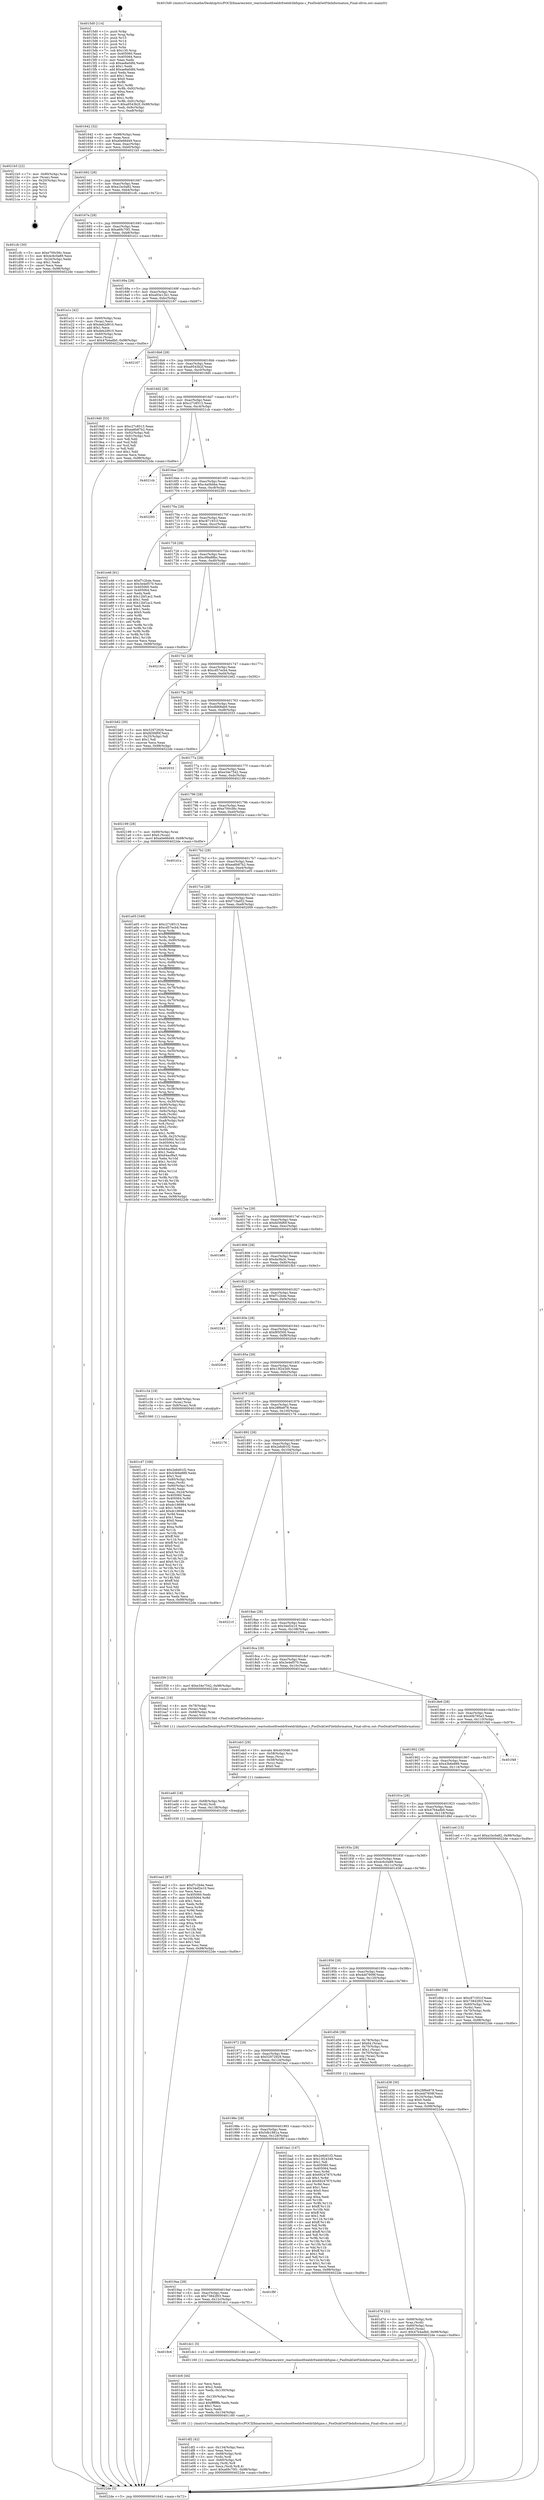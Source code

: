 digraph "0x4015d0" {
  label = "0x4015d0 (/mnt/c/Users/mathe/Desktop/tcc/POCII/binaries/extr_reactosbootfreeldrfreeldrlibfspxe.c_PxeDiskGetFileInformation_Final-ollvm.out::main(0))"
  labelloc = "t"
  node[shape=record]

  Entry [label="",width=0.3,height=0.3,shape=circle,fillcolor=black,style=filled]
  "0x401642" [label="{
     0x401642 [32]\l
     | [instrs]\l
     &nbsp;&nbsp;0x401642 \<+6\>: mov -0x98(%rbp),%eax\l
     &nbsp;&nbsp;0x401648 \<+2\>: mov %eax,%ecx\l
     &nbsp;&nbsp;0x40164a \<+6\>: sub $0xa0e66d49,%ecx\l
     &nbsp;&nbsp;0x401650 \<+6\>: mov %eax,-0xac(%rbp)\l
     &nbsp;&nbsp;0x401656 \<+6\>: mov %ecx,-0xb0(%rbp)\l
     &nbsp;&nbsp;0x40165c \<+6\>: je 00000000004021b5 \<main+0xbe5\>\l
  }"]
  "0x4021b5" [label="{
     0x4021b5 [22]\l
     | [instrs]\l
     &nbsp;&nbsp;0x4021b5 \<+7\>: mov -0x90(%rbp),%rax\l
     &nbsp;&nbsp;0x4021bc \<+2\>: mov (%rax),%eax\l
     &nbsp;&nbsp;0x4021be \<+4\>: lea -0x20(%rbp),%rsp\l
     &nbsp;&nbsp;0x4021c2 \<+1\>: pop %rbx\l
     &nbsp;&nbsp;0x4021c3 \<+2\>: pop %r12\l
     &nbsp;&nbsp;0x4021c5 \<+2\>: pop %r14\l
     &nbsp;&nbsp;0x4021c7 \<+2\>: pop %r15\l
     &nbsp;&nbsp;0x4021c9 \<+1\>: pop %rbp\l
     &nbsp;&nbsp;0x4021ca \<+1\>: ret\l
  }"]
  "0x401662" [label="{
     0x401662 [28]\l
     | [instrs]\l
     &nbsp;&nbsp;0x401662 \<+5\>: jmp 0000000000401667 \<main+0x97\>\l
     &nbsp;&nbsp;0x401667 \<+6\>: mov -0xac(%rbp),%eax\l
     &nbsp;&nbsp;0x40166d \<+5\>: sub $0xa1bc0a82,%eax\l
     &nbsp;&nbsp;0x401672 \<+6\>: mov %eax,-0xb4(%rbp)\l
     &nbsp;&nbsp;0x401678 \<+6\>: je 0000000000401cfc \<main+0x72c\>\l
  }"]
  Exit [label="",width=0.3,height=0.3,shape=circle,fillcolor=black,style=filled,peripheries=2]
  "0x401cfc" [label="{
     0x401cfc [30]\l
     | [instrs]\l
     &nbsp;&nbsp;0x401cfc \<+5\>: mov $0xe700c56c,%eax\l
     &nbsp;&nbsp;0x401d01 \<+5\>: mov $0x4c6c0a89,%ecx\l
     &nbsp;&nbsp;0x401d06 \<+3\>: mov -0x24(%rbp),%edx\l
     &nbsp;&nbsp;0x401d09 \<+3\>: cmp $0x1,%edx\l
     &nbsp;&nbsp;0x401d0c \<+3\>: cmovl %ecx,%eax\l
     &nbsp;&nbsp;0x401d0f \<+6\>: mov %eax,-0x98(%rbp)\l
     &nbsp;&nbsp;0x401d15 \<+5\>: jmp 00000000004022de \<main+0xd0e\>\l
  }"]
  "0x40167e" [label="{
     0x40167e [28]\l
     | [instrs]\l
     &nbsp;&nbsp;0x40167e \<+5\>: jmp 0000000000401683 \<main+0xb3\>\l
     &nbsp;&nbsp;0x401683 \<+6\>: mov -0xac(%rbp),%eax\l
     &nbsp;&nbsp;0x401689 \<+5\>: sub $0xa69c70f1,%eax\l
     &nbsp;&nbsp;0x40168e \<+6\>: mov %eax,-0xb8(%rbp)\l
     &nbsp;&nbsp;0x401694 \<+6\>: je 0000000000401e1c \<main+0x84c\>\l
  }"]
  "0x401ee2" [label="{
     0x401ee2 [87]\l
     | [instrs]\l
     &nbsp;&nbsp;0x401ee2 \<+5\>: mov $0xf7c2b4e,%eax\l
     &nbsp;&nbsp;0x401ee7 \<+5\>: mov $0x34ef2e10,%esi\l
     &nbsp;&nbsp;0x401eec \<+2\>: xor %ecx,%ecx\l
     &nbsp;&nbsp;0x401eee \<+7\>: mov 0x405060,%edx\l
     &nbsp;&nbsp;0x401ef5 \<+8\>: mov 0x405064,%r8d\l
     &nbsp;&nbsp;0x401efd \<+3\>: sub $0x1,%ecx\l
     &nbsp;&nbsp;0x401f00 \<+3\>: mov %edx,%r9d\l
     &nbsp;&nbsp;0x401f03 \<+3\>: add %ecx,%r9d\l
     &nbsp;&nbsp;0x401f06 \<+4\>: imul %r9d,%edx\l
     &nbsp;&nbsp;0x401f0a \<+3\>: and $0x1,%edx\l
     &nbsp;&nbsp;0x401f0d \<+3\>: cmp $0x0,%edx\l
     &nbsp;&nbsp;0x401f10 \<+4\>: sete %r10b\l
     &nbsp;&nbsp;0x401f14 \<+4\>: cmp $0xa,%r8d\l
     &nbsp;&nbsp;0x401f18 \<+4\>: setl %r11b\l
     &nbsp;&nbsp;0x401f1c \<+3\>: mov %r10b,%bl\l
     &nbsp;&nbsp;0x401f1f \<+3\>: and %r11b,%bl\l
     &nbsp;&nbsp;0x401f22 \<+3\>: xor %r11b,%r10b\l
     &nbsp;&nbsp;0x401f25 \<+3\>: or %r10b,%bl\l
     &nbsp;&nbsp;0x401f28 \<+3\>: test $0x1,%bl\l
     &nbsp;&nbsp;0x401f2b \<+3\>: cmovne %esi,%eax\l
     &nbsp;&nbsp;0x401f2e \<+6\>: mov %eax,-0x98(%rbp)\l
     &nbsp;&nbsp;0x401f34 \<+5\>: jmp 00000000004022de \<main+0xd0e\>\l
  }"]
  "0x401e1c" [label="{
     0x401e1c [42]\l
     | [instrs]\l
     &nbsp;&nbsp;0x401e1c \<+4\>: mov -0x60(%rbp),%rax\l
     &nbsp;&nbsp;0x401e20 \<+2\>: mov (%rax),%ecx\l
     &nbsp;&nbsp;0x401e22 \<+6\>: sub $0xdeb2d910,%ecx\l
     &nbsp;&nbsp;0x401e28 \<+3\>: add $0x1,%ecx\l
     &nbsp;&nbsp;0x401e2b \<+6\>: add $0xdeb2d910,%ecx\l
     &nbsp;&nbsp;0x401e31 \<+4\>: mov -0x60(%rbp),%rax\l
     &nbsp;&nbsp;0x401e35 \<+2\>: mov %ecx,(%rax)\l
     &nbsp;&nbsp;0x401e37 \<+10\>: movl $0x47b4adb0,-0x98(%rbp)\l
     &nbsp;&nbsp;0x401e41 \<+5\>: jmp 00000000004022de \<main+0xd0e\>\l
  }"]
  "0x40169a" [label="{
     0x40169a [28]\l
     | [instrs]\l
     &nbsp;&nbsp;0x40169a \<+5\>: jmp 000000000040169f \<main+0xcf\>\l
     &nbsp;&nbsp;0x40169f \<+6\>: mov -0xac(%rbp),%eax\l
     &nbsp;&nbsp;0x4016a5 \<+5\>: sub $0xa93e12b1,%eax\l
     &nbsp;&nbsp;0x4016aa \<+6\>: mov %eax,-0xbc(%rbp)\l
     &nbsp;&nbsp;0x4016b0 \<+6\>: je 0000000000402167 \<main+0xb97\>\l
  }"]
  "0x401ed0" [label="{
     0x401ed0 [18]\l
     | [instrs]\l
     &nbsp;&nbsp;0x401ed0 \<+4\>: mov -0x68(%rbp),%rdi\l
     &nbsp;&nbsp;0x401ed4 \<+3\>: mov (%rdi),%rdi\l
     &nbsp;&nbsp;0x401ed7 \<+6\>: mov %eax,-0x138(%rbp)\l
     &nbsp;&nbsp;0x401edd \<+5\>: call 0000000000401030 \<free@plt\>\l
     | [calls]\l
     &nbsp;&nbsp;0x401030 \{1\} (unknown)\l
  }"]
  "0x402167" [label="{
     0x402167\l
  }", style=dashed]
  "0x4016b6" [label="{
     0x4016b6 [28]\l
     | [instrs]\l
     &nbsp;&nbsp;0x4016b6 \<+5\>: jmp 00000000004016bb \<main+0xeb\>\l
     &nbsp;&nbsp;0x4016bb \<+6\>: mov -0xac(%rbp),%eax\l
     &nbsp;&nbsp;0x4016c1 \<+5\>: sub $0xa9543b2f,%eax\l
     &nbsp;&nbsp;0x4016c6 \<+6\>: mov %eax,-0xc0(%rbp)\l
     &nbsp;&nbsp;0x4016cc \<+6\>: je 00000000004019d0 \<main+0x400\>\l
  }"]
  "0x401eb3" [label="{
     0x401eb3 [29]\l
     | [instrs]\l
     &nbsp;&nbsp;0x401eb3 \<+10\>: movabs $0x4030d6,%rdi\l
     &nbsp;&nbsp;0x401ebd \<+4\>: mov -0x58(%rbp),%rsi\l
     &nbsp;&nbsp;0x401ec1 \<+2\>: mov %eax,(%rsi)\l
     &nbsp;&nbsp;0x401ec3 \<+4\>: mov -0x58(%rbp),%rsi\l
     &nbsp;&nbsp;0x401ec7 \<+2\>: mov (%rsi),%esi\l
     &nbsp;&nbsp;0x401ec9 \<+2\>: mov $0x0,%al\l
     &nbsp;&nbsp;0x401ecb \<+5\>: call 0000000000401040 \<printf@plt\>\l
     | [calls]\l
     &nbsp;&nbsp;0x401040 \{1\} (unknown)\l
  }"]
  "0x4019d0" [label="{
     0x4019d0 [53]\l
     | [instrs]\l
     &nbsp;&nbsp;0x4019d0 \<+5\>: mov $0xc27c8513,%eax\l
     &nbsp;&nbsp;0x4019d5 \<+5\>: mov $0xea6b87b2,%ecx\l
     &nbsp;&nbsp;0x4019da \<+6\>: mov -0x92(%rbp),%dl\l
     &nbsp;&nbsp;0x4019e0 \<+7\>: mov -0x91(%rbp),%sil\l
     &nbsp;&nbsp;0x4019e7 \<+3\>: mov %dl,%dil\l
     &nbsp;&nbsp;0x4019ea \<+3\>: and %sil,%dil\l
     &nbsp;&nbsp;0x4019ed \<+3\>: xor %sil,%dl\l
     &nbsp;&nbsp;0x4019f0 \<+3\>: or %dl,%dil\l
     &nbsp;&nbsp;0x4019f3 \<+4\>: test $0x1,%dil\l
     &nbsp;&nbsp;0x4019f7 \<+3\>: cmovne %ecx,%eax\l
     &nbsp;&nbsp;0x4019fa \<+6\>: mov %eax,-0x98(%rbp)\l
     &nbsp;&nbsp;0x401a00 \<+5\>: jmp 00000000004022de \<main+0xd0e\>\l
  }"]
  "0x4016d2" [label="{
     0x4016d2 [28]\l
     | [instrs]\l
     &nbsp;&nbsp;0x4016d2 \<+5\>: jmp 00000000004016d7 \<main+0x107\>\l
     &nbsp;&nbsp;0x4016d7 \<+6\>: mov -0xac(%rbp),%eax\l
     &nbsp;&nbsp;0x4016dd \<+5\>: sub $0xc27c8513,%eax\l
     &nbsp;&nbsp;0x4016e2 \<+6\>: mov %eax,-0xc4(%rbp)\l
     &nbsp;&nbsp;0x4016e8 \<+6\>: je 00000000004021cb \<main+0xbfb\>\l
  }"]
  "0x4022de" [label="{
     0x4022de [5]\l
     | [instrs]\l
     &nbsp;&nbsp;0x4022de \<+5\>: jmp 0000000000401642 \<main+0x72\>\l
  }"]
  "0x4015d0" [label="{
     0x4015d0 [114]\l
     | [instrs]\l
     &nbsp;&nbsp;0x4015d0 \<+1\>: push %rbp\l
     &nbsp;&nbsp;0x4015d1 \<+3\>: mov %rsp,%rbp\l
     &nbsp;&nbsp;0x4015d4 \<+2\>: push %r15\l
     &nbsp;&nbsp;0x4015d6 \<+2\>: push %r14\l
     &nbsp;&nbsp;0x4015d8 \<+2\>: push %r12\l
     &nbsp;&nbsp;0x4015da \<+1\>: push %rbx\l
     &nbsp;&nbsp;0x4015db \<+7\>: sub $0x130,%rsp\l
     &nbsp;&nbsp;0x4015e2 \<+7\>: mov 0x405060,%eax\l
     &nbsp;&nbsp;0x4015e9 \<+7\>: mov 0x405064,%ecx\l
     &nbsp;&nbsp;0x4015f0 \<+2\>: mov %eax,%edx\l
     &nbsp;&nbsp;0x4015f2 \<+6\>: sub $0xae8a0dfd,%edx\l
     &nbsp;&nbsp;0x4015f8 \<+3\>: sub $0x1,%edx\l
     &nbsp;&nbsp;0x4015fb \<+6\>: add $0xae8a0dfd,%edx\l
     &nbsp;&nbsp;0x401601 \<+3\>: imul %edx,%eax\l
     &nbsp;&nbsp;0x401604 \<+3\>: and $0x1,%eax\l
     &nbsp;&nbsp;0x401607 \<+3\>: cmp $0x0,%eax\l
     &nbsp;&nbsp;0x40160a \<+4\>: sete %r8b\l
     &nbsp;&nbsp;0x40160e \<+4\>: and $0x1,%r8b\l
     &nbsp;&nbsp;0x401612 \<+7\>: mov %r8b,-0x92(%rbp)\l
     &nbsp;&nbsp;0x401619 \<+3\>: cmp $0xa,%ecx\l
     &nbsp;&nbsp;0x40161c \<+4\>: setl %r8b\l
     &nbsp;&nbsp;0x401620 \<+4\>: and $0x1,%r8b\l
     &nbsp;&nbsp;0x401624 \<+7\>: mov %r8b,-0x91(%rbp)\l
     &nbsp;&nbsp;0x40162b \<+10\>: movl $0xa9543b2f,-0x98(%rbp)\l
     &nbsp;&nbsp;0x401635 \<+6\>: mov %edi,-0x9c(%rbp)\l
     &nbsp;&nbsp;0x40163b \<+7\>: mov %rsi,-0xa8(%rbp)\l
  }"]
  "0x401df2" [label="{
     0x401df2 [42]\l
     | [instrs]\l
     &nbsp;&nbsp;0x401df2 \<+6\>: mov -0x134(%rbp),%ecx\l
     &nbsp;&nbsp;0x401df8 \<+3\>: imul %eax,%ecx\l
     &nbsp;&nbsp;0x401dfb \<+4\>: mov -0x68(%rbp),%rdi\l
     &nbsp;&nbsp;0x401dff \<+3\>: mov (%rdi),%rdi\l
     &nbsp;&nbsp;0x401e02 \<+4\>: mov -0x60(%rbp),%r8\l
     &nbsp;&nbsp;0x401e06 \<+3\>: movslq (%r8),%r8\l
     &nbsp;&nbsp;0x401e09 \<+4\>: mov %ecx,(%rdi,%r8,4)\l
     &nbsp;&nbsp;0x401e0d \<+10\>: movl $0xa69c70f1,-0x98(%rbp)\l
     &nbsp;&nbsp;0x401e17 \<+5\>: jmp 00000000004022de \<main+0xd0e\>\l
  }"]
  "0x4021cb" [label="{
     0x4021cb\l
  }", style=dashed]
  "0x4016ee" [label="{
     0x4016ee [28]\l
     | [instrs]\l
     &nbsp;&nbsp;0x4016ee \<+5\>: jmp 00000000004016f3 \<main+0x123\>\l
     &nbsp;&nbsp;0x4016f3 \<+6\>: mov -0xac(%rbp),%eax\l
     &nbsp;&nbsp;0x4016f9 \<+5\>: sub $0xc4a0bbbe,%eax\l
     &nbsp;&nbsp;0x4016fe \<+6\>: mov %eax,-0xc8(%rbp)\l
     &nbsp;&nbsp;0x401704 \<+6\>: je 0000000000402293 \<main+0xcc3\>\l
  }"]
  "0x401dc6" [label="{
     0x401dc6 [44]\l
     | [instrs]\l
     &nbsp;&nbsp;0x401dc6 \<+2\>: xor %ecx,%ecx\l
     &nbsp;&nbsp;0x401dc8 \<+5\>: mov $0x2,%edx\l
     &nbsp;&nbsp;0x401dcd \<+6\>: mov %edx,-0x130(%rbp)\l
     &nbsp;&nbsp;0x401dd3 \<+1\>: cltd\l
     &nbsp;&nbsp;0x401dd4 \<+6\>: mov -0x130(%rbp),%esi\l
     &nbsp;&nbsp;0x401dda \<+2\>: idiv %esi\l
     &nbsp;&nbsp;0x401ddc \<+6\>: imul $0xfffffffe,%edx,%edx\l
     &nbsp;&nbsp;0x401de2 \<+3\>: sub $0x1,%ecx\l
     &nbsp;&nbsp;0x401de5 \<+2\>: sub %ecx,%edx\l
     &nbsp;&nbsp;0x401de7 \<+6\>: mov %edx,-0x134(%rbp)\l
     &nbsp;&nbsp;0x401ded \<+5\>: call 0000000000401160 \<next_i\>\l
     | [calls]\l
     &nbsp;&nbsp;0x401160 \{1\} (/mnt/c/Users/mathe/Desktop/tcc/POCII/binaries/extr_reactosbootfreeldrfreeldrlibfspxe.c_PxeDiskGetFileInformation_Final-ollvm.out::next_i)\l
  }"]
  "0x402293" [label="{
     0x402293\l
  }", style=dashed]
  "0x40170a" [label="{
     0x40170a [28]\l
     | [instrs]\l
     &nbsp;&nbsp;0x40170a \<+5\>: jmp 000000000040170f \<main+0x13f\>\l
     &nbsp;&nbsp;0x40170f \<+6\>: mov -0xac(%rbp),%eax\l
     &nbsp;&nbsp;0x401715 \<+5\>: sub $0xc871931f,%eax\l
     &nbsp;&nbsp;0x40171a \<+6\>: mov %eax,-0xcc(%rbp)\l
     &nbsp;&nbsp;0x401720 \<+6\>: je 0000000000401e46 \<main+0x876\>\l
  }"]
  "0x4019c6" [label="{
     0x4019c6\l
  }", style=dashed]
  "0x401e46" [label="{
     0x401e46 [91]\l
     | [instrs]\l
     &nbsp;&nbsp;0x401e46 \<+5\>: mov $0xf7c2b4e,%eax\l
     &nbsp;&nbsp;0x401e4b \<+5\>: mov $0x3e4ef570,%ecx\l
     &nbsp;&nbsp;0x401e50 \<+7\>: mov 0x405060,%edx\l
     &nbsp;&nbsp;0x401e57 \<+7\>: mov 0x405064,%esi\l
     &nbsp;&nbsp;0x401e5e \<+2\>: mov %edx,%edi\l
     &nbsp;&nbsp;0x401e60 \<+6\>: add $0x12bf1ac2,%edi\l
     &nbsp;&nbsp;0x401e66 \<+3\>: sub $0x1,%edi\l
     &nbsp;&nbsp;0x401e69 \<+6\>: sub $0x12bf1ac2,%edi\l
     &nbsp;&nbsp;0x401e6f \<+3\>: imul %edi,%edx\l
     &nbsp;&nbsp;0x401e72 \<+3\>: and $0x1,%edx\l
     &nbsp;&nbsp;0x401e75 \<+3\>: cmp $0x0,%edx\l
     &nbsp;&nbsp;0x401e78 \<+4\>: sete %r8b\l
     &nbsp;&nbsp;0x401e7c \<+3\>: cmp $0xa,%esi\l
     &nbsp;&nbsp;0x401e7f \<+4\>: setl %r9b\l
     &nbsp;&nbsp;0x401e83 \<+3\>: mov %r8b,%r10b\l
     &nbsp;&nbsp;0x401e86 \<+3\>: and %r9b,%r10b\l
     &nbsp;&nbsp;0x401e89 \<+3\>: xor %r9b,%r8b\l
     &nbsp;&nbsp;0x401e8c \<+3\>: or %r8b,%r10b\l
     &nbsp;&nbsp;0x401e8f \<+4\>: test $0x1,%r10b\l
     &nbsp;&nbsp;0x401e93 \<+3\>: cmovne %ecx,%eax\l
     &nbsp;&nbsp;0x401e96 \<+6\>: mov %eax,-0x98(%rbp)\l
     &nbsp;&nbsp;0x401e9c \<+5\>: jmp 00000000004022de \<main+0xd0e\>\l
  }"]
  "0x401726" [label="{
     0x401726 [28]\l
     | [instrs]\l
     &nbsp;&nbsp;0x401726 \<+5\>: jmp 000000000040172b \<main+0x15b\>\l
     &nbsp;&nbsp;0x40172b \<+6\>: mov -0xac(%rbp),%eax\l
     &nbsp;&nbsp;0x401731 \<+5\>: sub $0xc99a88bc,%eax\l
     &nbsp;&nbsp;0x401736 \<+6\>: mov %eax,-0xd0(%rbp)\l
     &nbsp;&nbsp;0x40173c \<+6\>: je 0000000000402185 \<main+0xbb5\>\l
  }"]
  "0x401dc1" [label="{
     0x401dc1 [5]\l
     | [instrs]\l
     &nbsp;&nbsp;0x401dc1 \<+5\>: call 0000000000401160 \<next_i\>\l
     | [calls]\l
     &nbsp;&nbsp;0x401160 \{1\} (/mnt/c/Users/mathe/Desktop/tcc/POCII/binaries/extr_reactosbootfreeldrfreeldrlibfspxe.c_PxeDiskGetFileInformation_Final-ollvm.out::next_i)\l
  }"]
  "0x402185" [label="{
     0x402185\l
  }", style=dashed]
  "0x401742" [label="{
     0x401742 [28]\l
     | [instrs]\l
     &nbsp;&nbsp;0x401742 \<+5\>: jmp 0000000000401747 \<main+0x177\>\l
     &nbsp;&nbsp;0x401747 \<+6\>: mov -0xac(%rbp),%eax\l
     &nbsp;&nbsp;0x40174d \<+5\>: sub $0xcd57ecb4,%eax\l
     &nbsp;&nbsp;0x401752 \<+6\>: mov %eax,-0xd4(%rbp)\l
     &nbsp;&nbsp;0x401758 \<+6\>: je 0000000000401b62 \<main+0x592\>\l
  }"]
  "0x4019aa" [label="{
     0x4019aa [28]\l
     | [instrs]\l
     &nbsp;&nbsp;0x4019aa \<+5\>: jmp 00000000004019af \<main+0x3df\>\l
     &nbsp;&nbsp;0x4019af \<+6\>: mov -0xac(%rbp),%eax\l
     &nbsp;&nbsp;0x4019b5 \<+5\>: sub $0x73842f03,%eax\l
     &nbsp;&nbsp;0x4019ba \<+6\>: mov %eax,-0x12c(%rbp)\l
     &nbsp;&nbsp;0x4019c0 \<+6\>: je 0000000000401dc1 \<main+0x7f1\>\l
  }"]
  "0x401b62" [label="{
     0x401b62 [30]\l
     | [instrs]\l
     &nbsp;&nbsp;0x401b62 \<+5\>: mov $0x52972929,%eax\l
     &nbsp;&nbsp;0x401b67 \<+5\>: mov $0xfd3fdf0f,%ecx\l
     &nbsp;&nbsp;0x401b6c \<+3\>: mov -0x25(%rbp),%dl\l
     &nbsp;&nbsp;0x401b6f \<+3\>: test $0x1,%dl\l
     &nbsp;&nbsp;0x401b72 \<+3\>: cmovne %ecx,%eax\l
     &nbsp;&nbsp;0x401b75 \<+6\>: mov %eax,-0x98(%rbp)\l
     &nbsp;&nbsp;0x401b7b \<+5\>: jmp 00000000004022de \<main+0xd0e\>\l
  }"]
  "0x40175e" [label="{
     0x40175e [28]\l
     | [instrs]\l
     &nbsp;&nbsp;0x40175e \<+5\>: jmp 0000000000401763 \<main+0x193\>\l
     &nbsp;&nbsp;0x401763 \<+6\>: mov -0xac(%rbp),%eax\l
     &nbsp;&nbsp;0x401769 \<+5\>: sub $0xdfd68ab9,%eax\l
     &nbsp;&nbsp;0x40176e \<+6\>: mov %eax,-0xd8(%rbp)\l
     &nbsp;&nbsp;0x401774 \<+6\>: je 0000000000402033 \<main+0xa63\>\l
  }"]
  "0x401f8f" [label="{
     0x401f8f\l
  }", style=dashed]
  "0x402033" [label="{
     0x402033\l
  }", style=dashed]
  "0x40177a" [label="{
     0x40177a [28]\l
     | [instrs]\l
     &nbsp;&nbsp;0x40177a \<+5\>: jmp 000000000040177f \<main+0x1af\>\l
     &nbsp;&nbsp;0x40177f \<+6\>: mov -0xac(%rbp),%eax\l
     &nbsp;&nbsp;0x401785 \<+5\>: sub $0xe34e7542,%eax\l
     &nbsp;&nbsp;0x40178a \<+6\>: mov %eax,-0xdc(%rbp)\l
     &nbsp;&nbsp;0x401790 \<+6\>: je 0000000000402199 \<main+0xbc9\>\l
  }"]
  "0x401d7d" [label="{
     0x401d7d [32]\l
     | [instrs]\l
     &nbsp;&nbsp;0x401d7d \<+4\>: mov -0x68(%rbp),%rdi\l
     &nbsp;&nbsp;0x401d81 \<+3\>: mov %rax,(%rdi)\l
     &nbsp;&nbsp;0x401d84 \<+4\>: mov -0x60(%rbp),%rax\l
     &nbsp;&nbsp;0x401d88 \<+6\>: movl $0x0,(%rax)\l
     &nbsp;&nbsp;0x401d8e \<+10\>: movl $0x47b4adb0,-0x98(%rbp)\l
     &nbsp;&nbsp;0x401d98 \<+5\>: jmp 00000000004022de \<main+0xd0e\>\l
  }"]
  "0x402199" [label="{
     0x402199 [28]\l
     | [instrs]\l
     &nbsp;&nbsp;0x402199 \<+7\>: mov -0x90(%rbp),%rax\l
     &nbsp;&nbsp;0x4021a0 \<+6\>: movl $0x0,(%rax)\l
     &nbsp;&nbsp;0x4021a6 \<+10\>: movl $0xa0e66d49,-0x98(%rbp)\l
     &nbsp;&nbsp;0x4021b0 \<+5\>: jmp 00000000004022de \<main+0xd0e\>\l
  }"]
  "0x401796" [label="{
     0x401796 [28]\l
     | [instrs]\l
     &nbsp;&nbsp;0x401796 \<+5\>: jmp 000000000040179b \<main+0x1cb\>\l
     &nbsp;&nbsp;0x40179b \<+6\>: mov -0xac(%rbp),%eax\l
     &nbsp;&nbsp;0x4017a1 \<+5\>: sub $0xe700c56c,%eax\l
     &nbsp;&nbsp;0x4017a6 \<+6\>: mov %eax,-0xe0(%rbp)\l
     &nbsp;&nbsp;0x4017ac \<+6\>: je 0000000000401d1a \<main+0x74a\>\l
  }"]
  "0x401c47" [label="{
     0x401c47 [166]\l
     | [instrs]\l
     &nbsp;&nbsp;0x401c47 \<+5\>: mov $0x2e6d01f2,%ecx\l
     &nbsp;&nbsp;0x401c4c \<+5\>: mov $0x43b6e889,%edx\l
     &nbsp;&nbsp;0x401c51 \<+3\>: mov $0x1,%sil\l
     &nbsp;&nbsp;0x401c54 \<+4\>: mov -0x80(%rbp),%rdi\l
     &nbsp;&nbsp;0x401c58 \<+2\>: mov %eax,(%rdi)\l
     &nbsp;&nbsp;0x401c5a \<+4\>: mov -0x80(%rbp),%rdi\l
     &nbsp;&nbsp;0x401c5e \<+2\>: mov (%rdi),%eax\l
     &nbsp;&nbsp;0x401c60 \<+3\>: mov %eax,-0x24(%rbp)\l
     &nbsp;&nbsp;0x401c63 \<+7\>: mov 0x405060,%eax\l
     &nbsp;&nbsp;0x401c6a \<+8\>: mov 0x405064,%r8d\l
     &nbsp;&nbsp;0x401c72 \<+3\>: mov %eax,%r9d\l
     &nbsp;&nbsp;0x401c75 \<+7\>: sub $0xdc186984,%r9d\l
     &nbsp;&nbsp;0x401c7c \<+4\>: sub $0x1,%r9d\l
     &nbsp;&nbsp;0x401c80 \<+7\>: add $0xdc186984,%r9d\l
     &nbsp;&nbsp;0x401c87 \<+4\>: imul %r9d,%eax\l
     &nbsp;&nbsp;0x401c8b \<+3\>: and $0x1,%eax\l
     &nbsp;&nbsp;0x401c8e \<+3\>: cmp $0x0,%eax\l
     &nbsp;&nbsp;0x401c91 \<+4\>: sete %r10b\l
     &nbsp;&nbsp;0x401c95 \<+4\>: cmp $0xa,%r8d\l
     &nbsp;&nbsp;0x401c99 \<+4\>: setl %r11b\l
     &nbsp;&nbsp;0x401c9d \<+3\>: mov %r10b,%bl\l
     &nbsp;&nbsp;0x401ca0 \<+3\>: xor $0xff,%bl\l
     &nbsp;&nbsp;0x401ca3 \<+3\>: mov %r11b,%r14b\l
     &nbsp;&nbsp;0x401ca6 \<+4\>: xor $0xff,%r14b\l
     &nbsp;&nbsp;0x401caa \<+4\>: xor $0x0,%sil\l
     &nbsp;&nbsp;0x401cae \<+3\>: mov %bl,%r15b\l
     &nbsp;&nbsp;0x401cb1 \<+4\>: and $0x0,%r15b\l
     &nbsp;&nbsp;0x401cb5 \<+3\>: and %sil,%r10b\l
     &nbsp;&nbsp;0x401cb8 \<+3\>: mov %r14b,%r12b\l
     &nbsp;&nbsp;0x401cbb \<+4\>: and $0x0,%r12b\l
     &nbsp;&nbsp;0x401cbf \<+3\>: and %sil,%r11b\l
     &nbsp;&nbsp;0x401cc2 \<+3\>: or %r10b,%r15b\l
     &nbsp;&nbsp;0x401cc5 \<+3\>: or %r11b,%r12b\l
     &nbsp;&nbsp;0x401cc8 \<+3\>: xor %r12b,%r15b\l
     &nbsp;&nbsp;0x401ccb \<+3\>: or %r14b,%bl\l
     &nbsp;&nbsp;0x401cce \<+3\>: xor $0xff,%bl\l
     &nbsp;&nbsp;0x401cd1 \<+4\>: or $0x0,%sil\l
     &nbsp;&nbsp;0x401cd5 \<+3\>: and %sil,%bl\l
     &nbsp;&nbsp;0x401cd8 \<+3\>: or %bl,%r15b\l
     &nbsp;&nbsp;0x401cdb \<+4\>: test $0x1,%r15b\l
     &nbsp;&nbsp;0x401cdf \<+3\>: cmovne %edx,%ecx\l
     &nbsp;&nbsp;0x401ce2 \<+6\>: mov %ecx,-0x98(%rbp)\l
     &nbsp;&nbsp;0x401ce8 \<+5\>: jmp 00000000004022de \<main+0xd0e\>\l
  }"]
  "0x401d1a" [label="{
     0x401d1a\l
  }", style=dashed]
  "0x4017b2" [label="{
     0x4017b2 [28]\l
     | [instrs]\l
     &nbsp;&nbsp;0x4017b2 \<+5\>: jmp 00000000004017b7 \<main+0x1e7\>\l
     &nbsp;&nbsp;0x4017b7 \<+6\>: mov -0xac(%rbp),%eax\l
     &nbsp;&nbsp;0x4017bd \<+5\>: sub $0xea6b87b2,%eax\l
     &nbsp;&nbsp;0x4017c2 \<+6\>: mov %eax,-0xe4(%rbp)\l
     &nbsp;&nbsp;0x4017c8 \<+6\>: je 0000000000401a05 \<main+0x435\>\l
  }"]
  "0x40198e" [label="{
     0x40198e [28]\l
     | [instrs]\l
     &nbsp;&nbsp;0x40198e \<+5\>: jmp 0000000000401993 \<main+0x3c3\>\l
     &nbsp;&nbsp;0x401993 \<+6\>: mov -0xac(%rbp),%eax\l
     &nbsp;&nbsp;0x401999 \<+5\>: sub $0x5db1881a,%eax\l
     &nbsp;&nbsp;0x40199e \<+6\>: mov %eax,-0x128(%rbp)\l
     &nbsp;&nbsp;0x4019a4 \<+6\>: je 0000000000401f8f \<main+0x9bf\>\l
  }"]
  "0x401a05" [label="{
     0x401a05 [349]\l
     | [instrs]\l
     &nbsp;&nbsp;0x401a05 \<+5\>: mov $0xc27c8513,%eax\l
     &nbsp;&nbsp;0x401a0a \<+5\>: mov $0xcd57ecb4,%ecx\l
     &nbsp;&nbsp;0x401a0f \<+3\>: mov %rsp,%rdx\l
     &nbsp;&nbsp;0x401a12 \<+4\>: add $0xfffffffffffffff0,%rdx\l
     &nbsp;&nbsp;0x401a16 \<+3\>: mov %rdx,%rsp\l
     &nbsp;&nbsp;0x401a19 \<+7\>: mov %rdx,-0x90(%rbp)\l
     &nbsp;&nbsp;0x401a20 \<+3\>: mov %rsp,%rdx\l
     &nbsp;&nbsp;0x401a23 \<+4\>: add $0xfffffffffffffff0,%rdx\l
     &nbsp;&nbsp;0x401a27 \<+3\>: mov %rdx,%rsp\l
     &nbsp;&nbsp;0x401a2a \<+3\>: mov %rsp,%rsi\l
     &nbsp;&nbsp;0x401a2d \<+4\>: add $0xfffffffffffffff0,%rsi\l
     &nbsp;&nbsp;0x401a31 \<+3\>: mov %rsi,%rsp\l
     &nbsp;&nbsp;0x401a34 \<+7\>: mov %rsi,-0x88(%rbp)\l
     &nbsp;&nbsp;0x401a3b \<+3\>: mov %rsp,%rsi\l
     &nbsp;&nbsp;0x401a3e \<+4\>: add $0xfffffffffffffff0,%rsi\l
     &nbsp;&nbsp;0x401a42 \<+3\>: mov %rsi,%rsp\l
     &nbsp;&nbsp;0x401a45 \<+4\>: mov %rsi,-0x80(%rbp)\l
     &nbsp;&nbsp;0x401a49 \<+3\>: mov %rsp,%rsi\l
     &nbsp;&nbsp;0x401a4c \<+4\>: add $0xfffffffffffffff0,%rsi\l
     &nbsp;&nbsp;0x401a50 \<+3\>: mov %rsi,%rsp\l
     &nbsp;&nbsp;0x401a53 \<+4\>: mov %rsi,-0x78(%rbp)\l
     &nbsp;&nbsp;0x401a57 \<+3\>: mov %rsp,%rsi\l
     &nbsp;&nbsp;0x401a5a \<+4\>: add $0xfffffffffffffff0,%rsi\l
     &nbsp;&nbsp;0x401a5e \<+3\>: mov %rsi,%rsp\l
     &nbsp;&nbsp;0x401a61 \<+4\>: mov %rsi,-0x70(%rbp)\l
     &nbsp;&nbsp;0x401a65 \<+3\>: mov %rsp,%rsi\l
     &nbsp;&nbsp;0x401a68 \<+4\>: add $0xfffffffffffffff0,%rsi\l
     &nbsp;&nbsp;0x401a6c \<+3\>: mov %rsi,%rsp\l
     &nbsp;&nbsp;0x401a6f \<+4\>: mov %rsi,-0x68(%rbp)\l
     &nbsp;&nbsp;0x401a73 \<+3\>: mov %rsp,%rsi\l
     &nbsp;&nbsp;0x401a76 \<+4\>: add $0xfffffffffffffff0,%rsi\l
     &nbsp;&nbsp;0x401a7a \<+3\>: mov %rsi,%rsp\l
     &nbsp;&nbsp;0x401a7d \<+4\>: mov %rsi,-0x60(%rbp)\l
     &nbsp;&nbsp;0x401a81 \<+3\>: mov %rsp,%rsi\l
     &nbsp;&nbsp;0x401a84 \<+4\>: add $0xfffffffffffffff0,%rsi\l
     &nbsp;&nbsp;0x401a88 \<+3\>: mov %rsi,%rsp\l
     &nbsp;&nbsp;0x401a8b \<+4\>: mov %rsi,-0x58(%rbp)\l
     &nbsp;&nbsp;0x401a8f \<+3\>: mov %rsp,%rsi\l
     &nbsp;&nbsp;0x401a92 \<+4\>: add $0xfffffffffffffff0,%rsi\l
     &nbsp;&nbsp;0x401a96 \<+3\>: mov %rsi,%rsp\l
     &nbsp;&nbsp;0x401a99 \<+4\>: mov %rsi,-0x50(%rbp)\l
     &nbsp;&nbsp;0x401a9d \<+3\>: mov %rsp,%rsi\l
     &nbsp;&nbsp;0x401aa0 \<+4\>: add $0xfffffffffffffff0,%rsi\l
     &nbsp;&nbsp;0x401aa4 \<+3\>: mov %rsi,%rsp\l
     &nbsp;&nbsp;0x401aa7 \<+4\>: mov %rsi,-0x48(%rbp)\l
     &nbsp;&nbsp;0x401aab \<+3\>: mov %rsp,%rsi\l
     &nbsp;&nbsp;0x401aae \<+4\>: add $0xfffffffffffffff0,%rsi\l
     &nbsp;&nbsp;0x401ab2 \<+3\>: mov %rsi,%rsp\l
     &nbsp;&nbsp;0x401ab5 \<+4\>: mov %rsi,-0x40(%rbp)\l
     &nbsp;&nbsp;0x401ab9 \<+3\>: mov %rsp,%rsi\l
     &nbsp;&nbsp;0x401abc \<+4\>: add $0xfffffffffffffff0,%rsi\l
     &nbsp;&nbsp;0x401ac0 \<+3\>: mov %rsi,%rsp\l
     &nbsp;&nbsp;0x401ac3 \<+4\>: mov %rsi,-0x38(%rbp)\l
     &nbsp;&nbsp;0x401ac7 \<+3\>: mov %rsp,%rsi\l
     &nbsp;&nbsp;0x401aca \<+4\>: add $0xfffffffffffffff0,%rsi\l
     &nbsp;&nbsp;0x401ace \<+3\>: mov %rsi,%rsp\l
     &nbsp;&nbsp;0x401ad1 \<+4\>: mov %rsi,-0x30(%rbp)\l
     &nbsp;&nbsp;0x401ad5 \<+7\>: mov -0x90(%rbp),%rsi\l
     &nbsp;&nbsp;0x401adc \<+6\>: movl $0x0,(%rsi)\l
     &nbsp;&nbsp;0x401ae2 \<+6\>: mov -0x9c(%rbp),%edi\l
     &nbsp;&nbsp;0x401ae8 \<+2\>: mov %edi,(%rdx)\l
     &nbsp;&nbsp;0x401aea \<+7\>: mov -0x88(%rbp),%rsi\l
     &nbsp;&nbsp;0x401af1 \<+7\>: mov -0xa8(%rbp),%r8\l
     &nbsp;&nbsp;0x401af8 \<+3\>: mov %r8,(%rsi)\l
     &nbsp;&nbsp;0x401afb \<+3\>: cmpl $0x2,(%rdx)\l
     &nbsp;&nbsp;0x401afe \<+4\>: setne %r9b\l
     &nbsp;&nbsp;0x401b02 \<+4\>: and $0x1,%r9b\l
     &nbsp;&nbsp;0x401b06 \<+4\>: mov %r9b,-0x25(%rbp)\l
     &nbsp;&nbsp;0x401b0a \<+8\>: mov 0x405060,%r10d\l
     &nbsp;&nbsp;0x401b12 \<+8\>: mov 0x405064,%r11d\l
     &nbsp;&nbsp;0x401b1a \<+3\>: mov %r10d,%ebx\l
     &nbsp;&nbsp;0x401b1d \<+6\>: add $0x64acf8a5,%ebx\l
     &nbsp;&nbsp;0x401b23 \<+3\>: sub $0x1,%ebx\l
     &nbsp;&nbsp;0x401b26 \<+6\>: sub $0x64acf8a5,%ebx\l
     &nbsp;&nbsp;0x401b2c \<+4\>: imul %ebx,%r10d\l
     &nbsp;&nbsp;0x401b30 \<+4\>: and $0x1,%r10d\l
     &nbsp;&nbsp;0x401b34 \<+4\>: cmp $0x0,%r10d\l
     &nbsp;&nbsp;0x401b38 \<+4\>: sete %r9b\l
     &nbsp;&nbsp;0x401b3c \<+4\>: cmp $0xa,%r11d\l
     &nbsp;&nbsp;0x401b40 \<+4\>: setl %r14b\l
     &nbsp;&nbsp;0x401b44 \<+3\>: mov %r9b,%r15b\l
     &nbsp;&nbsp;0x401b47 \<+3\>: and %r14b,%r15b\l
     &nbsp;&nbsp;0x401b4a \<+3\>: xor %r14b,%r9b\l
     &nbsp;&nbsp;0x401b4d \<+3\>: or %r9b,%r15b\l
     &nbsp;&nbsp;0x401b50 \<+4\>: test $0x1,%r15b\l
     &nbsp;&nbsp;0x401b54 \<+3\>: cmovne %ecx,%eax\l
     &nbsp;&nbsp;0x401b57 \<+6\>: mov %eax,-0x98(%rbp)\l
     &nbsp;&nbsp;0x401b5d \<+5\>: jmp 00000000004022de \<main+0xd0e\>\l
  }"]
  "0x4017ce" [label="{
     0x4017ce [28]\l
     | [instrs]\l
     &nbsp;&nbsp;0x4017ce \<+5\>: jmp 00000000004017d3 \<main+0x203\>\l
     &nbsp;&nbsp;0x4017d3 \<+6\>: mov -0xac(%rbp),%eax\l
     &nbsp;&nbsp;0x4017d9 \<+5\>: sub $0xf71fad52,%eax\l
     &nbsp;&nbsp;0x4017de \<+6\>: mov %eax,-0xe8(%rbp)\l
     &nbsp;&nbsp;0x4017e4 \<+6\>: je 0000000000402009 \<main+0xa39\>\l
  }"]
  "0x401ba1" [label="{
     0x401ba1 [147]\l
     | [instrs]\l
     &nbsp;&nbsp;0x401ba1 \<+5\>: mov $0x2e6d01f2,%eax\l
     &nbsp;&nbsp;0x401ba6 \<+5\>: mov $0x13f24349,%ecx\l
     &nbsp;&nbsp;0x401bab \<+2\>: mov $0x1,%dl\l
     &nbsp;&nbsp;0x401bad \<+7\>: mov 0x405060,%esi\l
     &nbsp;&nbsp;0x401bb4 \<+7\>: mov 0x405064,%edi\l
     &nbsp;&nbsp;0x401bbb \<+3\>: mov %esi,%r8d\l
     &nbsp;&nbsp;0x401bbe \<+7\>: add $0x6924787f,%r8d\l
     &nbsp;&nbsp;0x401bc5 \<+4\>: sub $0x1,%r8d\l
     &nbsp;&nbsp;0x401bc9 \<+7\>: sub $0x6924787f,%r8d\l
     &nbsp;&nbsp;0x401bd0 \<+4\>: imul %r8d,%esi\l
     &nbsp;&nbsp;0x401bd4 \<+3\>: and $0x1,%esi\l
     &nbsp;&nbsp;0x401bd7 \<+3\>: cmp $0x0,%esi\l
     &nbsp;&nbsp;0x401bda \<+4\>: sete %r9b\l
     &nbsp;&nbsp;0x401bde \<+3\>: cmp $0xa,%edi\l
     &nbsp;&nbsp;0x401be1 \<+4\>: setl %r10b\l
     &nbsp;&nbsp;0x401be5 \<+3\>: mov %r9b,%r11b\l
     &nbsp;&nbsp;0x401be8 \<+4\>: xor $0xff,%r11b\l
     &nbsp;&nbsp;0x401bec \<+3\>: mov %r10b,%bl\l
     &nbsp;&nbsp;0x401bef \<+3\>: xor $0xff,%bl\l
     &nbsp;&nbsp;0x401bf2 \<+3\>: xor $0x1,%dl\l
     &nbsp;&nbsp;0x401bf5 \<+3\>: mov %r11b,%r14b\l
     &nbsp;&nbsp;0x401bf8 \<+4\>: and $0xff,%r14b\l
     &nbsp;&nbsp;0x401bfc \<+3\>: and %dl,%r9b\l
     &nbsp;&nbsp;0x401bff \<+3\>: mov %bl,%r15b\l
     &nbsp;&nbsp;0x401c02 \<+4\>: and $0xff,%r15b\l
     &nbsp;&nbsp;0x401c06 \<+3\>: and %dl,%r10b\l
     &nbsp;&nbsp;0x401c09 \<+3\>: or %r9b,%r14b\l
     &nbsp;&nbsp;0x401c0c \<+3\>: or %r10b,%r15b\l
     &nbsp;&nbsp;0x401c0f \<+3\>: xor %r15b,%r14b\l
     &nbsp;&nbsp;0x401c12 \<+3\>: or %bl,%r11b\l
     &nbsp;&nbsp;0x401c15 \<+4\>: xor $0xff,%r11b\l
     &nbsp;&nbsp;0x401c19 \<+3\>: or $0x1,%dl\l
     &nbsp;&nbsp;0x401c1c \<+3\>: and %dl,%r11b\l
     &nbsp;&nbsp;0x401c1f \<+3\>: or %r11b,%r14b\l
     &nbsp;&nbsp;0x401c22 \<+4\>: test $0x1,%r14b\l
     &nbsp;&nbsp;0x401c26 \<+3\>: cmovne %ecx,%eax\l
     &nbsp;&nbsp;0x401c29 \<+6\>: mov %eax,-0x98(%rbp)\l
     &nbsp;&nbsp;0x401c2f \<+5\>: jmp 00000000004022de \<main+0xd0e\>\l
  }"]
  "0x401972" [label="{
     0x401972 [28]\l
     | [instrs]\l
     &nbsp;&nbsp;0x401972 \<+5\>: jmp 0000000000401977 \<main+0x3a7\>\l
     &nbsp;&nbsp;0x401977 \<+6\>: mov -0xac(%rbp),%eax\l
     &nbsp;&nbsp;0x40197d \<+5\>: sub $0x52972929,%eax\l
     &nbsp;&nbsp;0x401982 \<+6\>: mov %eax,-0x124(%rbp)\l
     &nbsp;&nbsp;0x401988 \<+6\>: je 0000000000401ba1 \<main+0x5d1\>\l
  }"]
  "0x402009" [label="{
     0x402009\l
  }", style=dashed]
  "0x4017ea" [label="{
     0x4017ea [28]\l
     | [instrs]\l
     &nbsp;&nbsp;0x4017ea \<+5\>: jmp 00000000004017ef \<main+0x21f\>\l
     &nbsp;&nbsp;0x4017ef \<+6\>: mov -0xac(%rbp),%eax\l
     &nbsp;&nbsp;0x4017f5 \<+5\>: sub $0xfd3fdf0f,%eax\l
     &nbsp;&nbsp;0x4017fa \<+6\>: mov %eax,-0xec(%rbp)\l
     &nbsp;&nbsp;0x401800 \<+6\>: je 0000000000401b80 \<main+0x5b0\>\l
  }"]
  "0x401d56" [label="{
     0x401d56 [39]\l
     | [instrs]\l
     &nbsp;&nbsp;0x401d56 \<+4\>: mov -0x78(%rbp),%rax\l
     &nbsp;&nbsp;0x401d5a \<+6\>: movl $0x64,(%rax)\l
     &nbsp;&nbsp;0x401d60 \<+4\>: mov -0x70(%rbp),%rax\l
     &nbsp;&nbsp;0x401d64 \<+6\>: movl $0x1,(%rax)\l
     &nbsp;&nbsp;0x401d6a \<+4\>: mov -0x70(%rbp),%rax\l
     &nbsp;&nbsp;0x401d6e \<+3\>: movslq (%rax),%rax\l
     &nbsp;&nbsp;0x401d71 \<+4\>: shl $0x2,%rax\l
     &nbsp;&nbsp;0x401d75 \<+3\>: mov %rax,%rdi\l
     &nbsp;&nbsp;0x401d78 \<+5\>: call 0000000000401050 \<malloc@plt\>\l
     | [calls]\l
     &nbsp;&nbsp;0x401050 \{1\} (unknown)\l
  }"]
  "0x401b80" [label="{
     0x401b80\l
  }", style=dashed]
  "0x401806" [label="{
     0x401806 [28]\l
     | [instrs]\l
     &nbsp;&nbsp;0x401806 \<+5\>: jmp 000000000040180b \<main+0x23b\>\l
     &nbsp;&nbsp;0x40180b \<+6\>: mov -0xac(%rbp),%eax\l
     &nbsp;&nbsp;0x401811 \<+5\>: sub $0xda3fa3c,%eax\l
     &nbsp;&nbsp;0x401816 \<+6\>: mov %eax,-0xf0(%rbp)\l
     &nbsp;&nbsp;0x40181c \<+6\>: je 0000000000401fb3 \<main+0x9e3\>\l
  }"]
  "0x401956" [label="{
     0x401956 [28]\l
     | [instrs]\l
     &nbsp;&nbsp;0x401956 \<+5\>: jmp 000000000040195b \<main+0x38b\>\l
     &nbsp;&nbsp;0x40195b \<+6\>: mov -0xac(%rbp),%eax\l
     &nbsp;&nbsp;0x401961 \<+5\>: sub $0x4dd7609f,%eax\l
     &nbsp;&nbsp;0x401966 \<+6\>: mov %eax,-0x120(%rbp)\l
     &nbsp;&nbsp;0x40196c \<+6\>: je 0000000000401d56 \<main+0x786\>\l
  }"]
  "0x401fb3" [label="{
     0x401fb3\l
  }", style=dashed]
  "0x401822" [label="{
     0x401822 [28]\l
     | [instrs]\l
     &nbsp;&nbsp;0x401822 \<+5\>: jmp 0000000000401827 \<main+0x257\>\l
     &nbsp;&nbsp;0x401827 \<+6\>: mov -0xac(%rbp),%eax\l
     &nbsp;&nbsp;0x40182d \<+5\>: sub $0xf7c2b4e,%eax\l
     &nbsp;&nbsp;0x401832 \<+6\>: mov %eax,-0xf4(%rbp)\l
     &nbsp;&nbsp;0x401838 \<+6\>: je 0000000000402243 \<main+0xc73\>\l
  }"]
  "0x401d38" [label="{
     0x401d38 [30]\l
     | [instrs]\l
     &nbsp;&nbsp;0x401d38 \<+5\>: mov $0x28f6e878,%eax\l
     &nbsp;&nbsp;0x401d3d \<+5\>: mov $0x4dd7609f,%ecx\l
     &nbsp;&nbsp;0x401d42 \<+3\>: mov -0x24(%rbp),%edx\l
     &nbsp;&nbsp;0x401d45 \<+3\>: cmp $0x0,%edx\l
     &nbsp;&nbsp;0x401d48 \<+3\>: cmove %ecx,%eax\l
     &nbsp;&nbsp;0x401d4b \<+6\>: mov %eax,-0x98(%rbp)\l
     &nbsp;&nbsp;0x401d51 \<+5\>: jmp 00000000004022de \<main+0xd0e\>\l
  }"]
  "0x402243" [label="{
     0x402243\l
  }", style=dashed]
  "0x40183e" [label="{
     0x40183e [28]\l
     | [instrs]\l
     &nbsp;&nbsp;0x40183e \<+5\>: jmp 0000000000401843 \<main+0x273\>\l
     &nbsp;&nbsp;0x401843 \<+6\>: mov -0xac(%rbp),%eax\l
     &nbsp;&nbsp;0x401849 \<+5\>: sub $0xf95f300,%eax\l
     &nbsp;&nbsp;0x40184e \<+6\>: mov %eax,-0xf8(%rbp)\l
     &nbsp;&nbsp;0x401854 \<+6\>: je 00000000004020c6 \<main+0xaf6\>\l
  }"]
  "0x40193a" [label="{
     0x40193a [28]\l
     | [instrs]\l
     &nbsp;&nbsp;0x40193a \<+5\>: jmp 000000000040193f \<main+0x36f\>\l
     &nbsp;&nbsp;0x40193f \<+6\>: mov -0xac(%rbp),%eax\l
     &nbsp;&nbsp;0x401945 \<+5\>: sub $0x4c6c0a89,%eax\l
     &nbsp;&nbsp;0x40194a \<+6\>: mov %eax,-0x11c(%rbp)\l
     &nbsp;&nbsp;0x401950 \<+6\>: je 0000000000401d38 \<main+0x768\>\l
  }"]
  "0x4020c6" [label="{
     0x4020c6\l
  }", style=dashed]
  "0x40185a" [label="{
     0x40185a [28]\l
     | [instrs]\l
     &nbsp;&nbsp;0x40185a \<+5\>: jmp 000000000040185f \<main+0x28f\>\l
     &nbsp;&nbsp;0x40185f \<+6\>: mov -0xac(%rbp),%eax\l
     &nbsp;&nbsp;0x401865 \<+5\>: sub $0x13f24349,%eax\l
     &nbsp;&nbsp;0x40186a \<+6\>: mov %eax,-0xfc(%rbp)\l
     &nbsp;&nbsp;0x401870 \<+6\>: je 0000000000401c34 \<main+0x664\>\l
  }"]
  "0x401d9d" [label="{
     0x401d9d [36]\l
     | [instrs]\l
     &nbsp;&nbsp;0x401d9d \<+5\>: mov $0xc871931f,%eax\l
     &nbsp;&nbsp;0x401da2 \<+5\>: mov $0x73842f03,%ecx\l
     &nbsp;&nbsp;0x401da7 \<+4\>: mov -0x60(%rbp),%rdx\l
     &nbsp;&nbsp;0x401dab \<+2\>: mov (%rdx),%esi\l
     &nbsp;&nbsp;0x401dad \<+4\>: mov -0x70(%rbp),%rdx\l
     &nbsp;&nbsp;0x401db1 \<+2\>: cmp (%rdx),%esi\l
     &nbsp;&nbsp;0x401db3 \<+3\>: cmovl %ecx,%eax\l
     &nbsp;&nbsp;0x401db6 \<+6\>: mov %eax,-0x98(%rbp)\l
     &nbsp;&nbsp;0x401dbc \<+5\>: jmp 00000000004022de \<main+0xd0e\>\l
  }"]
  "0x401c34" [label="{
     0x401c34 [19]\l
     | [instrs]\l
     &nbsp;&nbsp;0x401c34 \<+7\>: mov -0x88(%rbp),%rax\l
     &nbsp;&nbsp;0x401c3b \<+3\>: mov (%rax),%rax\l
     &nbsp;&nbsp;0x401c3e \<+4\>: mov 0x8(%rax),%rdi\l
     &nbsp;&nbsp;0x401c42 \<+5\>: call 0000000000401060 \<atoi@plt\>\l
     | [calls]\l
     &nbsp;&nbsp;0x401060 \{1\} (unknown)\l
  }"]
  "0x401876" [label="{
     0x401876 [28]\l
     | [instrs]\l
     &nbsp;&nbsp;0x401876 \<+5\>: jmp 000000000040187b \<main+0x2ab\>\l
     &nbsp;&nbsp;0x40187b \<+6\>: mov -0xac(%rbp),%eax\l
     &nbsp;&nbsp;0x401881 \<+5\>: sub $0x28f6e878,%eax\l
     &nbsp;&nbsp;0x401886 \<+6\>: mov %eax,-0x100(%rbp)\l
     &nbsp;&nbsp;0x40188c \<+6\>: je 0000000000402176 \<main+0xba6\>\l
  }"]
  "0x40191e" [label="{
     0x40191e [28]\l
     | [instrs]\l
     &nbsp;&nbsp;0x40191e \<+5\>: jmp 0000000000401923 \<main+0x353\>\l
     &nbsp;&nbsp;0x401923 \<+6\>: mov -0xac(%rbp),%eax\l
     &nbsp;&nbsp;0x401929 \<+5\>: sub $0x47b4adb0,%eax\l
     &nbsp;&nbsp;0x40192e \<+6\>: mov %eax,-0x118(%rbp)\l
     &nbsp;&nbsp;0x401934 \<+6\>: je 0000000000401d9d \<main+0x7cd\>\l
  }"]
  "0x402176" [label="{
     0x402176\l
  }", style=dashed]
  "0x401892" [label="{
     0x401892 [28]\l
     | [instrs]\l
     &nbsp;&nbsp;0x401892 \<+5\>: jmp 0000000000401897 \<main+0x2c7\>\l
     &nbsp;&nbsp;0x401897 \<+6\>: mov -0xac(%rbp),%eax\l
     &nbsp;&nbsp;0x40189d \<+5\>: sub $0x2e6d01f2,%eax\l
     &nbsp;&nbsp;0x4018a2 \<+6\>: mov %eax,-0x104(%rbp)\l
     &nbsp;&nbsp;0x4018a8 \<+6\>: je 0000000000402210 \<main+0xc40\>\l
  }"]
  "0x401ced" [label="{
     0x401ced [15]\l
     | [instrs]\l
     &nbsp;&nbsp;0x401ced \<+10\>: movl $0xa1bc0a82,-0x98(%rbp)\l
     &nbsp;&nbsp;0x401cf7 \<+5\>: jmp 00000000004022de \<main+0xd0e\>\l
  }"]
  "0x402210" [label="{
     0x402210\l
  }", style=dashed]
  "0x4018ae" [label="{
     0x4018ae [28]\l
     | [instrs]\l
     &nbsp;&nbsp;0x4018ae \<+5\>: jmp 00000000004018b3 \<main+0x2e3\>\l
     &nbsp;&nbsp;0x4018b3 \<+6\>: mov -0xac(%rbp),%eax\l
     &nbsp;&nbsp;0x4018b9 \<+5\>: sub $0x34ef2e10,%eax\l
     &nbsp;&nbsp;0x4018be \<+6\>: mov %eax,-0x108(%rbp)\l
     &nbsp;&nbsp;0x4018c4 \<+6\>: je 0000000000401f39 \<main+0x969\>\l
  }"]
  "0x401902" [label="{
     0x401902 [28]\l
     | [instrs]\l
     &nbsp;&nbsp;0x401902 \<+5\>: jmp 0000000000401907 \<main+0x337\>\l
     &nbsp;&nbsp;0x401907 \<+6\>: mov -0xac(%rbp),%eax\l
     &nbsp;&nbsp;0x40190d \<+5\>: sub $0x43b6e889,%eax\l
     &nbsp;&nbsp;0x401912 \<+6\>: mov %eax,-0x114(%rbp)\l
     &nbsp;&nbsp;0x401918 \<+6\>: je 0000000000401ced \<main+0x71d\>\l
  }"]
  "0x401f39" [label="{
     0x401f39 [15]\l
     | [instrs]\l
     &nbsp;&nbsp;0x401f39 \<+10\>: movl $0xe34e7542,-0x98(%rbp)\l
     &nbsp;&nbsp;0x401f43 \<+5\>: jmp 00000000004022de \<main+0xd0e\>\l
  }"]
  "0x4018ca" [label="{
     0x4018ca [28]\l
     | [instrs]\l
     &nbsp;&nbsp;0x4018ca \<+5\>: jmp 00000000004018cf \<main+0x2ff\>\l
     &nbsp;&nbsp;0x4018cf \<+6\>: mov -0xac(%rbp),%eax\l
     &nbsp;&nbsp;0x4018d5 \<+5\>: sub $0x3e4ef570,%eax\l
     &nbsp;&nbsp;0x4018da \<+6\>: mov %eax,-0x10c(%rbp)\l
     &nbsp;&nbsp;0x4018e0 \<+6\>: je 0000000000401ea1 \<main+0x8d1\>\l
  }"]
  "0x401f48" [label="{
     0x401f48\l
  }", style=dashed]
  "0x401ea1" [label="{
     0x401ea1 [18]\l
     | [instrs]\l
     &nbsp;&nbsp;0x401ea1 \<+4\>: mov -0x78(%rbp),%rax\l
     &nbsp;&nbsp;0x401ea5 \<+2\>: mov (%rax),%edi\l
     &nbsp;&nbsp;0x401ea7 \<+4\>: mov -0x68(%rbp),%rax\l
     &nbsp;&nbsp;0x401eab \<+3\>: mov (%rax),%rsi\l
     &nbsp;&nbsp;0x401eae \<+5\>: call 00000000004015b0 \<PxeDiskGetFileInformation\>\l
     | [calls]\l
     &nbsp;&nbsp;0x4015b0 \{1\} (/mnt/c/Users/mathe/Desktop/tcc/POCII/binaries/extr_reactosbootfreeldrfreeldrlibfspxe.c_PxeDiskGetFileInformation_Final-ollvm.out::PxeDiskGetFileInformation)\l
  }"]
  "0x4018e6" [label="{
     0x4018e6 [28]\l
     | [instrs]\l
     &nbsp;&nbsp;0x4018e6 \<+5\>: jmp 00000000004018eb \<main+0x31b\>\l
     &nbsp;&nbsp;0x4018eb \<+6\>: mov -0xac(%rbp),%eax\l
     &nbsp;&nbsp;0x4018f1 \<+5\>: sub $0x40b795a3,%eax\l
     &nbsp;&nbsp;0x4018f6 \<+6\>: mov %eax,-0x110(%rbp)\l
     &nbsp;&nbsp;0x4018fc \<+6\>: je 0000000000401f48 \<main+0x978\>\l
  }"]
  Entry -> "0x4015d0" [label=" 1"]
  "0x401642" -> "0x4021b5" [label=" 1"]
  "0x401642" -> "0x401662" [label=" 17"]
  "0x4021b5" -> Exit [label=" 1"]
  "0x401662" -> "0x401cfc" [label=" 1"]
  "0x401662" -> "0x40167e" [label=" 16"]
  "0x402199" -> "0x4022de" [label=" 1"]
  "0x40167e" -> "0x401e1c" [label=" 1"]
  "0x40167e" -> "0x40169a" [label=" 15"]
  "0x401f39" -> "0x4022de" [label=" 1"]
  "0x40169a" -> "0x402167" [label=" 0"]
  "0x40169a" -> "0x4016b6" [label=" 15"]
  "0x401ee2" -> "0x4022de" [label=" 1"]
  "0x4016b6" -> "0x4019d0" [label=" 1"]
  "0x4016b6" -> "0x4016d2" [label=" 14"]
  "0x4019d0" -> "0x4022de" [label=" 1"]
  "0x4015d0" -> "0x401642" [label=" 1"]
  "0x4022de" -> "0x401642" [label=" 17"]
  "0x401ed0" -> "0x401ee2" [label=" 1"]
  "0x4016d2" -> "0x4021cb" [label=" 0"]
  "0x4016d2" -> "0x4016ee" [label=" 14"]
  "0x401eb3" -> "0x401ed0" [label=" 1"]
  "0x4016ee" -> "0x402293" [label=" 0"]
  "0x4016ee" -> "0x40170a" [label=" 14"]
  "0x401ea1" -> "0x401eb3" [label=" 1"]
  "0x40170a" -> "0x401e46" [label=" 1"]
  "0x40170a" -> "0x401726" [label=" 13"]
  "0x401e46" -> "0x4022de" [label=" 1"]
  "0x401726" -> "0x402185" [label=" 0"]
  "0x401726" -> "0x401742" [label=" 13"]
  "0x401e1c" -> "0x4022de" [label=" 1"]
  "0x401742" -> "0x401b62" [label=" 1"]
  "0x401742" -> "0x40175e" [label=" 12"]
  "0x401dc6" -> "0x401df2" [label=" 1"]
  "0x40175e" -> "0x402033" [label=" 0"]
  "0x40175e" -> "0x40177a" [label=" 12"]
  "0x401dc1" -> "0x401dc6" [label=" 1"]
  "0x40177a" -> "0x402199" [label=" 1"]
  "0x40177a" -> "0x401796" [label=" 11"]
  "0x4019aa" -> "0x401dc1" [label=" 1"]
  "0x401796" -> "0x401d1a" [label=" 0"]
  "0x401796" -> "0x4017b2" [label=" 11"]
  "0x401df2" -> "0x4022de" [label=" 1"]
  "0x4017b2" -> "0x401a05" [label=" 1"]
  "0x4017b2" -> "0x4017ce" [label=" 10"]
  "0x40198e" -> "0x4019aa" [label=" 1"]
  "0x401a05" -> "0x4022de" [label=" 1"]
  "0x401b62" -> "0x4022de" [label=" 1"]
  "0x40198e" -> "0x401f8f" [label=" 0"]
  "0x4017ce" -> "0x402009" [label=" 0"]
  "0x4017ce" -> "0x4017ea" [label=" 10"]
  "0x401d9d" -> "0x4022de" [label=" 2"]
  "0x4017ea" -> "0x401b80" [label=" 0"]
  "0x4017ea" -> "0x401806" [label=" 10"]
  "0x401d7d" -> "0x4022de" [label=" 1"]
  "0x401806" -> "0x401fb3" [label=" 0"]
  "0x401806" -> "0x401822" [label=" 10"]
  "0x401d38" -> "0x4022de" [label=" 1"]
  "0x401822" -> "0x402243" [label=" 0"]
  "0x401822" -> "0x40183e" [label=" 10"]
  "0x401cfc" -> "0x4022de" [label=" 1"]
  "0x40183e" -> "0x4020c6" [label=" 0"]
  "0x40183e" -> "0x40185a" [label=" 10"]
  "0x401c47" -> "0x4022de" [label=" 1"]
  "0x40185a" -> "0x401c34" [label=" 1"]
  "0x40185a" -> "0x401876" [label=" 9"]
  "0x401c34" -> "0x401c47" [label=" 1"]
  "0x401876" -> "0x402176" [label=" 0"]
  "0x401876" -> "0x401892" [label=" 9"]
  "0x401972" -> "0x40198e" [label=" 1"]
  "0x401892" -> "0x402210" [label=" 0"]
  "0x401892" -> "0x4018ae" [label=" 9"]
  "0x401972" -> "0x401ba1" [label=" 1"]
  "0x4018ae" -> "0x401f39" [label=" 1"]
  "0x4018ae" -> "0x4018ca" [label=" 8"]
  "0x401956" -> "0x401972" [label=" 2"]
  "0x4018ca" -> "0x401ea1" [label=" 1"]
  "0x4018ca" -> "0x4018e6" [label=" 7"]
  "0x401956" -> "0x401d56" [label=" 1"]
  "0x4018e6" -> "0x401f48" [label=" 0"]
  "0x4018e6" -> "0x401902" [label=" 7"]
  "0x4019aa" -> "0x4019c6" [label=" 0"]
  "0x401902" -> "0x401ced" [label=" 1"]
  "0x401902" -> "0x40191e" [label=" 6"]
  "0x401ba1" -> "0x4022de" [label=" 1"]
  "0x40191e" -> "0x401d9d" [label=" 2"]
  "0x40191e" -> "0x40193a" [label=" 4"]
  "0x401ced" -> "0x4022de" [label=" 1"]
  "0x40193a" -> "0x401d38" [label=" 1"]
  "0x40193a" -> "0x401956" [label=" 3"]
  "0x401d56" -> "0x401d7d" [label=" 1"]
}
